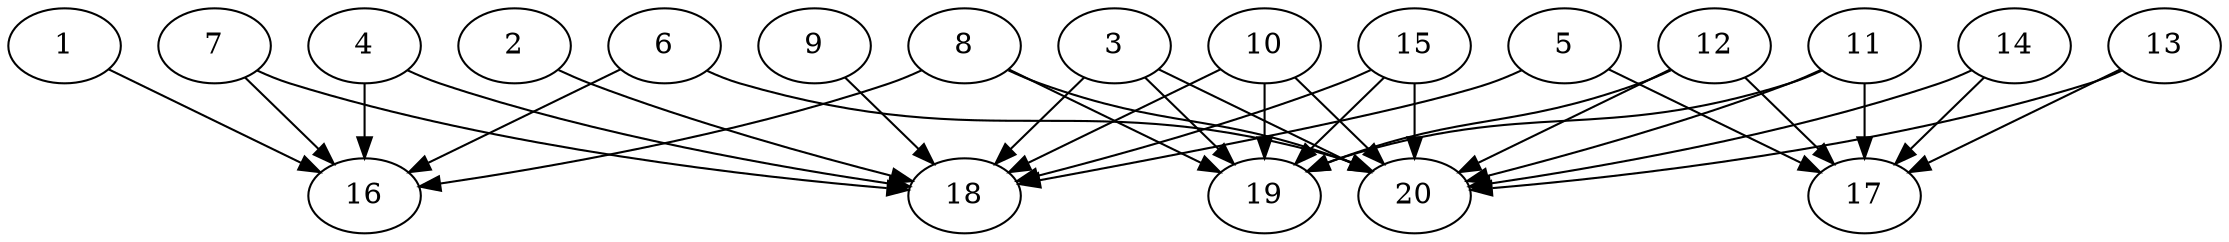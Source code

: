 // DAG automatically generated by daggen at Thu Oct  3 13:58:42 2019
// ./daggen --dot -n 20 --ccr 0.3 --fat 0.9 --regular 0.5 --density 0.6 --mindata 5242880 --maxdata 52428800 
digraph G {
  1 [size="167703893", alpha="0.13", expect_size="50311168"] 
  1 -> 16 [size ="50311168"]
  2 [size="167287467", alpha="0.16", expect_size="50186240"] 
  2 -> 18 [size ="50186240"]
  3 [size="102270293", alpha="0.11", expect_size="30681088"] 
  3 -> 18 [size ="30681088"]
  3 -> 19 [size ="30681088"]
  3 -> 20 [size ="30681088"]
  4 [size="37638827", alpha="0.03", expect_size="11291648"] 
  4 -> 16 [size ="11291648"]
  4 -> 18 [size ="11291648"]
  5 [size="142295040", alpha="0.00", expect_size="42688512"] 
  5 -> 17 [size ="42688512"]
  5 -> 18 [size ="42688512"]
  6 [size="52968107", alpha="0.14", expect_size="15890432"] 
  6 -> 16 [size ="15890432"]
  6 -> 20 [size ="15890432"]
  7 [size="173632853", alpha="0.05", expect_size="52089856"] 
  7 -> 16 [size ="52089856"]
  7 -> 18 [size ="52089856"]
  8 [size="91753813", alpha="0.08", expect_size="27526144"] 
  8 -> 16 [size ="27526144"]
  8 -> 19 [size ="27526144"]
  8 -> 20 [size ="27526144"]
  9 [size="135099733", alpha="0.06", expect_size="40529920"] 
  9 -> 18 [size ="40529920"]
  10 [size="111411200", alpha="0.19", expect_size="33423360"] 
  10 -> 18 [size ="33423360"]
  10 -> 19 [size ="33423360"]
  10 -> 20 [size ="33423360"]
  11 [size="161491627", alpha="0.11", expect_size="48447488"] 
  11 -> 17 [size ="48447488"]
  11 -> 19 [size ="48447488"]
  11 -> 20 [size ="48447488"]
  12 [size="104977067", alpha="0.14", expect_size="31493120"] 
  12 -> 17 [size ="31493120"]
  12 -> 19 [size ="31493120"]
  12 -> 20 [size ="31493120"]
  13 [size="77148160", alpha="0.08", expect_size="23144448"] 
  13 -> 17 [size ="23144448"]
  13 -> 20 [size ="23144448"]
  14 [size="160720213", alpha="0.11", expect_size="48216064"] 
  14 -> 17 [size ="48216064"]
  14 -> 20 [size ="48216064"]
  15 [size="29327360", alpha="0.18", expect_size="8798208"] 
  15 -> 18 [size ="8798208"]
  15 -> 19 [size ="8798208"]
  15 -> 20 [size ="8798208"]
  16 [size="32860160", alpha="0.13", expect_size="9858048"] 
  17 [size="139171840", alpha="0.05", expect_size="41751552"] 
  18 [size="23077547", alpha="0.07", expect_size="6923264"] 
  19 [size="84797440", alpha="0.11", expect_size="25439232"] 
  20 [size="133734400", alpha="0.16", expect_size="40120320"] 
}
